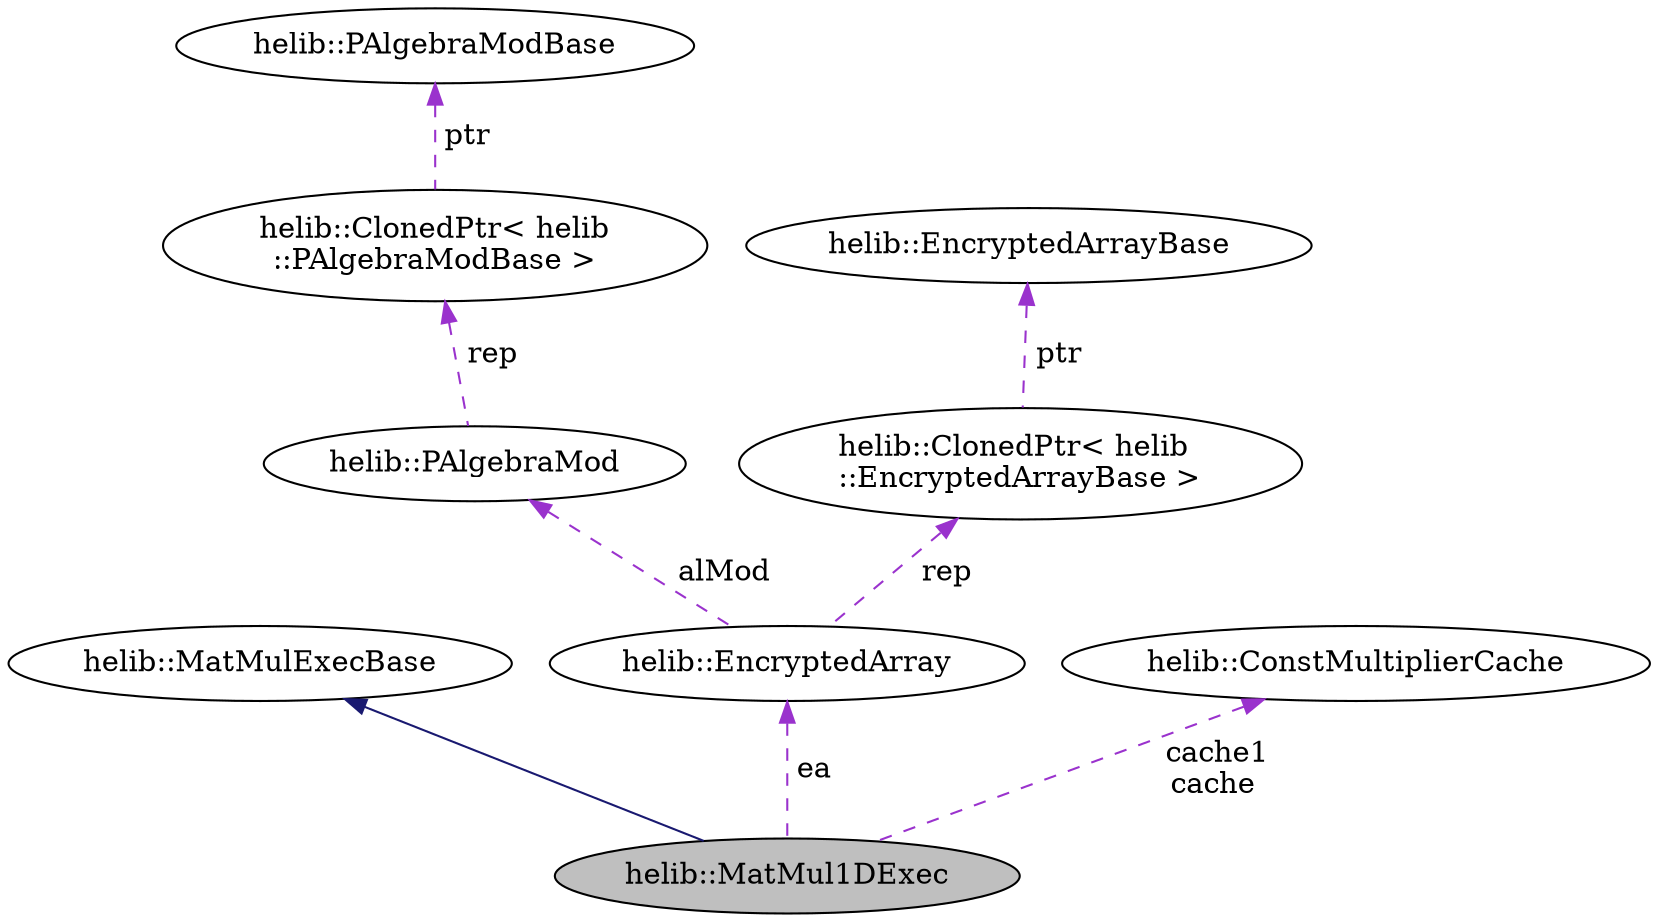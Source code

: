 digraph "helib::MatMul1DExec"
{
  N3 [label="helib::MatMul1DExec",color="black", fillcolor="grey75", style="filled", fontcolor="black"];
  N4 -> N3 [dir="back",color="midnightblue",style="solid"];
  N4 [label="helib::MatMulExecBase",color="black", fillcolor="white", style="filled"];
  N5 -> N3 [dir="back",color="darkorchid3",style="dashed",label=" ea" ];
  N5 [label="helib::EncryptedArray",color="black", fillcolor="white", style="filled",tooltip="A simple wrapper for a smart pointer to an EncryptedArrayBase. This is the interface that higher-leve..."];
  N6 -> N5 [dir="back",color="darkorchid3",style="dashed",label=" alMod" ];
  N6 [label="helib::PAlgebraMod",color="black", fillcolor="white", style="filled",tooltip="The structure of Z[X]/(Phi_m(X), p) "];
  N7 -> N6 [dir="back",color="darkorchid3",style="dashed",label=" rep" ];
  N7 [label="helib::ClonedPtr\< helib\l::PAlgebraModBase \>",color="black", fillcolor="white", style="filled"];
  N8 -> N7 [dir="back",color="darkorchid3",style="dashed",label=" ptr" ];
  N8 [label="helib::PAlgebraModBase",color="black", fillcolor="white", style="filled",tooltip="Virtual base class for PAlgebraMod. "];
  N9 -> N5 [dir="back",color="darkorchid3",style="dashed",label=" rep" ];
  N9 [label="helib::ClonedPtr\< helib\l::EncryptedArrayBase \>",color="black", fillcolor="white", style="filled"];
  N10 -> N9 [dir="back",color="darkorchid3",style="dashed",label=" ptr" ];
  N10 [label="helib::EncryptedArrayBase",color="black", fillcolor="white", style="filled",tooltip="virtual class for data-movement operations on arrays of slots "];
  N11 -> N3 [dir="back",color="darkorchid3",style="dashed",label=" cache1\ncache" ];
  N11 [label="helib::ConstMultiplierCache",color="black", fillcolor="white", style="filled"];
}
digraph "helib::MatMul1DExec"
{
  N0 [label="helib::MatMul1DExec",color="black", fillcolor="grey75", style="filled", fontcolor="black"];
  N1 -> N0 [dir="back",color="midnightblue",style="solid"];
  N1 [label="helib::MatMulExecBase",color="black", fillcolor="white", style="filled"];
  N0 -> N2 [dir="back",color="midnightblue",style="solid"];
  N2 [label="helib::EncodedMatMul_CKKS",color="black", fillcolor="white", style="filled"];
}
